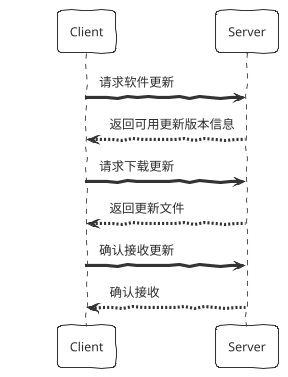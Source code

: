 @startuml

!theme sketchy-outline

participant Client
participant Server

Client -> Server: 请求软件更新
Server --> Client: 返回可用更新版本信息
Client -> Server: 请求下载更新
Server --> Client: 返回更新文件
Client -> Server: 确认接收更新
Server --> Client: 确认接收
@enduml
